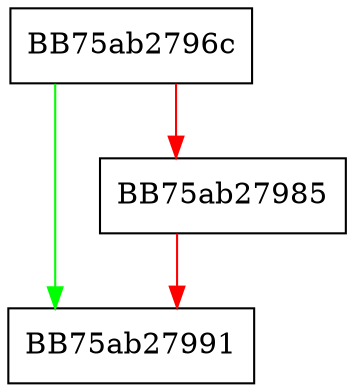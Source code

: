 digraph RegisterMaintenanceTask {
  node [shape="box"];
  graph [splines=ortho];
  BB75ab2796c -> BB75ab27991 [color="green"];
  BB75ab2796c -> BB75ab27985 [color="red"];
  BB75ab27985 -> BB75ab27991 [color="red"];
}